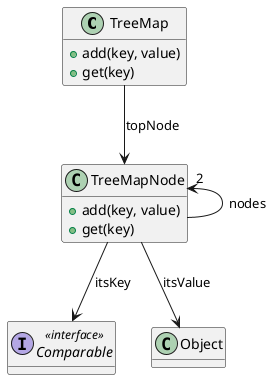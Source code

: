 @startuml
/' Figure 1-2. Class diagram of TreeMap. '/
hide fields


class TreeMap{
	+add(key, value)
	+get(key)
}

class TreeMapNode{
	+add(key, value)
	+get(key)
}

interface Comparable << interface >>

TreeMap --> TreeMapNode: topNode
TreeMapNode -u-> "2" TreeMapNode: nodes
TreeMapNode --> Comparable : itsKey
TreeMapNode --> Object : itsValue

@enduml